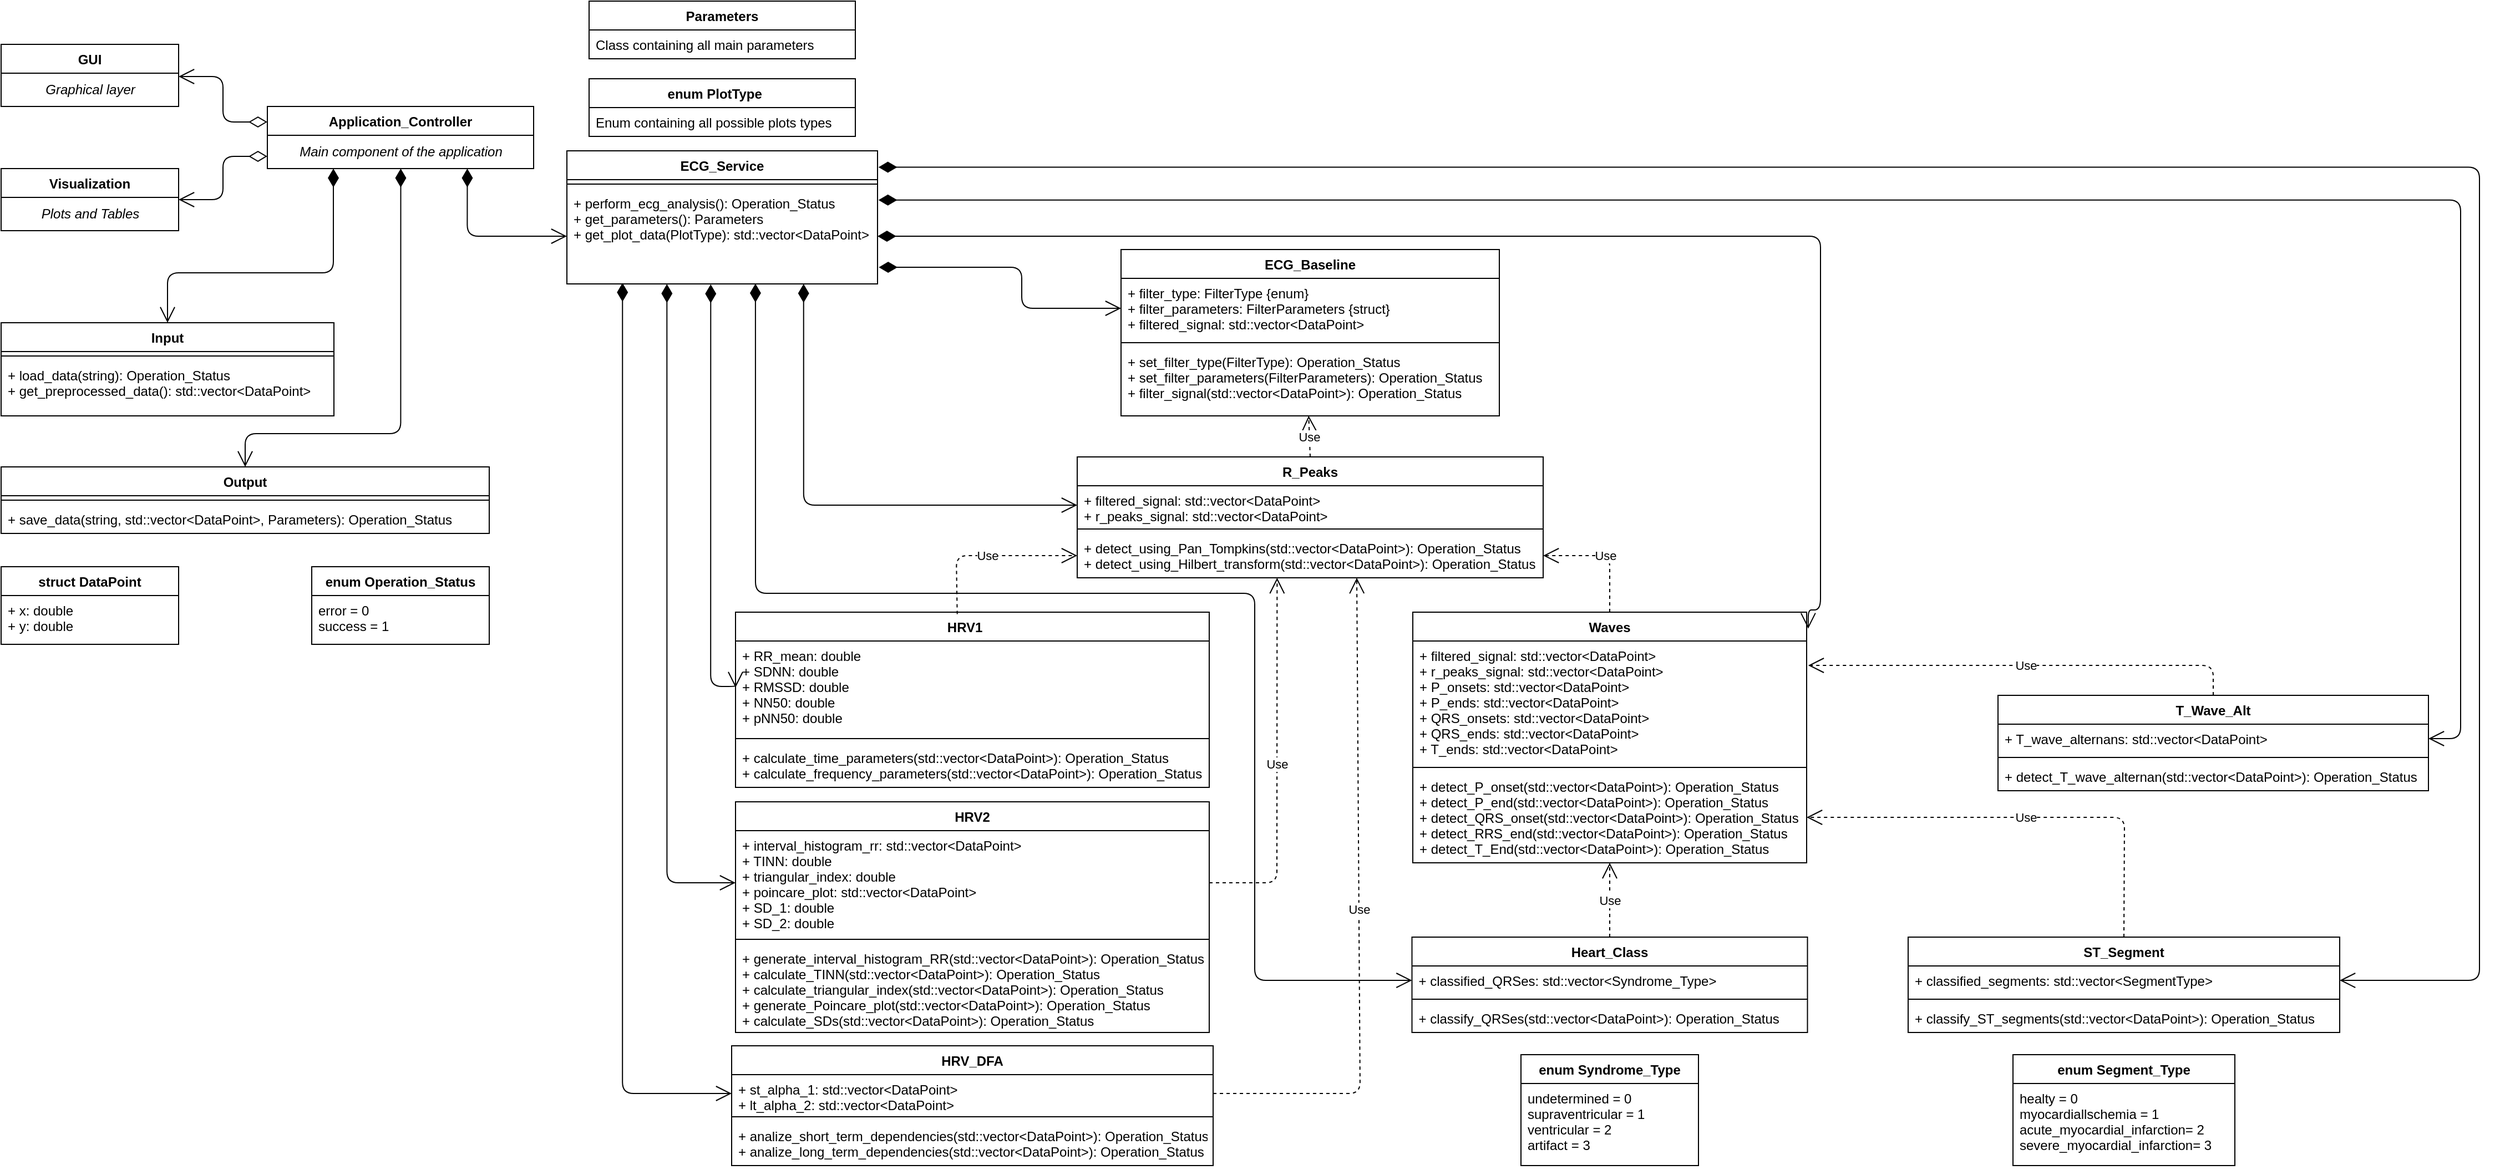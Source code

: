 <mxfile>
    <diagram id="Yrnj22OZAiDahOfx_ZIX" name="Page-1">
        <mxGraphModel dx="1966" dy="1139" grid="0" gridSize="10" guides="1" tooltips="1" connect="1" arrows="1" fold="1" page="0" pageScale="1" pageWidth="850" pageHeight="1100" math="0" shadow="0">
            <root>
                <mxCell id="0"/>
                <mxCell id="1" parent="0"/>
                <mxCell id="8" value="ECG_Baseline" style="swimlane;fontStyle=1;align=center;verticalAlign=top;childLayout=stackLayout;horizontal=1;startSize=26;horizontalStack=0;resizeParent=1;resizeParentMax=0;resizeLast=0;collapsible=1;marginBottom=0;" parent="1" vertex="1">
                    <mxGeometry x="1049.5" y="249" width="341" height="150" as="geometry">
                        <mxRectangle x="335" y="240" width="100" height="30" as="alternateBounds"/>
                    </mxGeometry>
                </mxCell>
                <mxCell id="9" value="+ filter_type: FilterType {enum}&#10;+ filter_parameters: FilterParameters {struct}&#10;+ filtered_signal: std::vector&lt;DataPoint&gt;" style="text;strokeColor=none;fillColor=none;align=left;verticalAlign=top;spacingLeft=4;spacingRight=4;overflow=hidden;rotatable=0;points=[[0,0.5],[1,0.5]];portConstraint=eastwest;" parent="8" vertex="1">
                    <mxGeometry y="26" width="341" height="54" as="geometry"/>
                </mxCell>
                <mxCell id="10" value="" style="line;strokeWidth=1;fillColor=none;align=left;verticalAlign=middle;spacingTop=-1;spacingLeft=3;spacingRight=3;rotatable=0;labelPosition=right;points=[];portConstraint=eastwest;strokeColor=inherit;" parent="8" vertex="1">
                    <mxGeometry y="80" width="341" height="8" as="geometry"/>
                </mxCell>
                <mxCell id="11" value="+ set_filter_type(FilterType): Operation_Status&#10;+ set_filter_parameters(FilterParameters): Operation_Status&#10;+ filter_signal(std::vector&lt;DataPoint&gt;): Operation_Status" style="text;strokeColor=none;fillColor=none;align=left;verticalAlign=top;spacingLeft=4;spacingRight=4;overflow=hidden;rotatable=0;points=[[0,0.5],[1,0.5]];portConstraint=eastwest;" parent="8" vertex="1">
                    <mxGeometry y="88" width="341" height="62" as="geometry"/>
                </mxCell>
                <mxCell id="12" value="R_Peaks" style="swimlane;fontStyle=1;align=center;verticalAlign=top;childLayout=stackLayout;horizontal=1;startSize=26;horizontalStack=0;resizeParent=1;resizeParentMax=0;resizeLast=0;collapsible=1;marginBottom=0;" parent="1" vertex="1">
                    <mxGeometry x="1010" y="436" width="420" height="109" as="geometry">
                        <mxRectangle x="335" y="240" width="100" height="30" as="alternateBounds"/>
                    </mxGeometry>
                </mxCell>
                <mxCell id="13" value="+ filtered_signal: std::vector&lt;DataPoint&gt;&#10;+ r_peaks_signal: std::vector&lt;DataPoint&gt;" style="text;strokeColor=none;fillColor=none;align=left;verticalAlign=top;spacingLeft=4;spacingRight=4;overflow=hidden;rotatable=0;points=[[0,0.5],[1,0.5]];portConstraint=eastwest;" parent="12" vertex="1">
                    <mxGeometry y="26" width="420" height="35" as="geometry"/>
                </mxCell>
                <mxCell id="14" value="" style="line;strokeWidth=1;fillColor=none;align=left;verticalAlign=middle;spacingTop=-1;spacingLeft=3;spacingRight=3;rotatable=0;labelPosition=right;points=[];portConstraint=eastwest;strokeColor=inherit;" parent="12" vertex="1">
                    <mxGeometry y="61" width="420" height="8" as="geometry"/>
                </mxCell>
                <mxCell id="15" value="+ detect_using_Pan_Tompkins(std::vector&lt;DataPoint&gt;): Operation_Status&#10;+ detect_using_Hilbert_transform(std::vector&lt;DataPoint&gt;): Operation_Status" style="text;strokeColor=none;fillColor=none;align=left;verticalAlign=top;spacingLeft=4;spacingRight=4;overflow=hidden;rotatable=0;points=[[0,0.5],[1,0.5]];portConstraint=eastwest;" parent="12" vertex="1">
                    <mxGeometry y="69" width="420" height="40" as="geometry"/>
                </mxCell>
                <mxCell id="23" value="HRV2" style="swimlane;fontStyle=1;align=center;verticalAlign=top;childLayout=stackLayout;horizontal=1;startSize=26;horizontalStack=0;resizeParent=1;resizeParentMax=0;resizeLast=0;collapsible=1;marginBottom=0;" parent="1" vertex="1">
                    <mxGeometry x="702" y="747" width="427" height="208" as="geometry"/>
                </mxCell>
                <mxCell id="24" value="+ interval_histogram_rr: std::vector&lt;DataPoint&gt;&#10;+ TINN: double&#10;+ triangular_index: double&#10;+ poincare_plot: std::vector&lt;DataPoint&gt;&#10;+ SD_1: double&#10;+ SD_2: double&#10;" style="text;strokeColor=none;fillColor=none;align=left;verticalAlign=top;spacingLeft=4;spacingRight=4;overflow=hidden;rotatable=0;points=[[0,0.5],[1,0.5]];portConstraint=eastwest;" parent="23" vertex="1">
                    <mxGeometry y="26" width="427" height="94" as="geometry"/>
                </mxCell>
                <mxCell id="25" value="" style="line;strokeWidth=1;fillColor=none;align=left;verticalAlign=middle;spacingTop=-1;spacingLeft=3;spacingRight=3;rotatable=0;labelPosition=right;points=[];portConstraint=eastwest;strokeColor=inherit;" parent="23" vertex="1">
                    <mxGeometry y="120" width="427" height="8" as="geometry"/>
                </mxCell>
                <mxCell id="26" value="+ generate_interval_histogram_RR(std::vector&lt;DataPoint&gt;): Operation_Status&#10;+ calculate_TINN(std::vector&lt;DataPoint&gt;): Operation_Status&#10;+ calculate_triangular_index(std::vector&lt;DataPoint&gt;): Operation_Status&#10;+ generate_Poincare_plot(std::vector&lt;DataPoint&gt;): Operation_Status&#10;+ calculate_SDs(std::vector&lt;DataPoint&gt;): Operation_Status" style="text;strokeColor=none;fillColor=none;align=left;verticalAlign=top;spacingLeft=4;spacingRight=4;overflow=hidden;rotatable=0;points=[[0,0.5],[1,0.5]];portConstraint=eastwest;" parent="23" vertex="1">
                    <mxGeometry y="128" width="427" height="80" as="geometry"/>
                </mxCell>
                <mxCell id="27" value="Waves" style="swimlane;fontStyle=1;align=center;verticalAlign=top;childLayout=stackLayout;horizontal=1;startSize=26;horizontalStack=0;resizeParent=1;resizeParentMax=0;resizeLast=0;collapsible=1;marginBottom=0;" parent="1" vertex="1">
                    <mxGeometry x="1312.5" y="576" width="355" height="226" as="geometry"/>
                </mxCell>
                <mxCell id="28" value="+ filtered_signal: std::vector&lt;DataPoint&gt;&#10;+ r_peaks_signal: std::vector&lt;DataPoint&gt;&#10;+ P_onsets: std::vector&lt;DataPoint&gt;&#10;+ P_ends: std::vector&lt;DataPoint&gt;&#10;+ QRS_onsets: std::vector&lt;DataPoint&gt;&#10;+ QRS_ends: std::vector&lt;DataPoint&gt;&#10;+ T_ends: std::vector&lt;DataPoint&gt;" style="text;strokeColor=none;fillColor=none;align=left;verticalAlign=top;spacingLeft=4;spacingRight=4;overflow=hidden;rotatable=0;points=[[0,0.5],[1,0.5]];portConstraint=eastwest;" parent="27" vertex="1">
                    <mxGeometry y="26" width="355" height="110" as="geometry"/>
                </mxCell>
                <mxCell id="29" value="" style="line;strokeWidth=1;fillColor=none;align=left;verticalAlign=middle;spacingTop=-1;spacingLeft=3;spacingRight=3;rotatable=0;labelPosition=right;points=[];portConstraint=eastwest;strokeColor=inherit;" parent="27" vertex="1">
                    <mxGeometry y="136" width="355" height="8" as="geometry"/>
                </mxCell>
                <mxCell id="30" value="+ detect_P_onset(std::vector&lt;DataPoint&gt;): Operation_Status&#10;+ detect_P_end(std::vector&lt;DataPoint&gt;): Operation_Status&#10;+ detect_QRS_onset(std::vector&lt;DataPoint&gt;): Operation_Status&#10;+ detect_RRS_end(std::vector&lt;DataPoint&gt;): Operation_Status&#10;+ detect_T_End(std::vector&lt;DataPoint&gt;): Operation_Status" style="text;strokeColor=none;fillColor=none;align=left;verticalAlign=top;spacingLeft=4;spacingRight=4;overflow=hidden;rotatable=0;points=[[0,0.5],[1,0.5]];portConstraint=eastwest;" parent="27" vertex="1">
                    <mxGeometry y="144" width="355" height="82" as="geometry"/>
                </mxCell>
                <mxCell id="39" value="HRV_DFA" style="swimlane;fontStyle=1;align=center;verticalAlign=top;childLayout=stackLayout;horizontal=1;startSize=26;horizontalStack=0;resizeParent=1;resizeParentMax=0;resizeLast=0;collapsible=1;marginBottom=0;" parent="1" vertex="1">
                    <mxGeometry x="698.5" y="967" width="434" height="108" as="geometry"/>
                </mxCell>
                <mxCell id="40" value="+ st_alpha_1: std::vector&lt;DataPoint&gt;&#10;+ lt_alpha_2: std::vector&lt;DataPoint&gt;" style="text;strokeColor=none;fillColor=none;align=left;verticalAlign=top;spacingLeft=4;spacingRight=4;overflow=hidden;rotatable=0;points=[[0,0.5],[1,0.5]];portConstraint=eastwest;" parent="39" vertex="1">
                    <mxGeometry y="26" width="434" height="34" as="geometry"/>
                </mxCell>
                <mxCell id="41" value="" style="line;strokeWidth=1;fillColor=none;align=left;verticalAlign=middle;spacingTop=-1;spacingLeft=3;spacingRight=3;rotatable=0;labelPosition=right;points=[];portConstraint=eastwest;strokeColor=inherit;" parent="39" vertex="1">
                    <mxGeometry y="60" width="434" height="8" as="geometry"/>
                </mxCell>
                <mxCell id="42" value="+ analize_short_term_dependencies(std::vector&lt;DataPoint&gt;): Operation_Status&#10;+ analize_long_term_dependencies(std::vector&lt;DataPoint&gt;): Operation_Status" style="text;strokeColor=none;fillColor=none;align=left;verticalAlign=top;spacingLeft=4;spacingRight=4;overflow=hidden;rotatable=0;points=[[0,0.5],[1,0.5]];portConstraint=eastwest;" parent="39" vertex="1">
                    <mxGeometry y="68" width="434" height="40" as="geometry"/>
                </mxCell>
                <mxCell id="43" value="HRV1    " style="swimlane;fontStyle=1;align=center;verticalAlign=top;childLayout=stackLayout;horizontal=1;startSize=26;horizontalStack=0;resizeParent=1;resizeParentMax=0;resizeLast=0;collapsible=1;marginBottom=0;" parent="1" vertex="1">
                    <mxGeometry x="702" y="576" width="427" height="158" as="geometry"/>
                </mxCell>
                <mxCell id="44" value="+ RR_mean: double&#10;+ SDNN: double&#10;+ RMSSD: double&#10;+ NN50: double&#10;+ pNN50: double" style="text;strokeColor=none;fillColor=none;align=left;verticalAlign=top;spacingLeft=4;spacingRight=4;overflow=hidden;rotatable=0;points=[[0,0.5],[1,0.5]];portConstraint=eastwest;" parent="43" vertex="1">
                    <mxGeometry y="26" width="427" height="84" as="geometry"/>
                </mxCell>
                <mxCell id="45" value="" style="line;strokeWidth=1;fillColor=none;align=left;verticalAlign=middle;spacingTop=-1;spacingLeft=3;spacingRight=3;rotatable=0;labelPosition=right;points=[];portConstraint=eastwest;strokeColor=inherit;" parent="43" vertex="1">
                    <mxGeometry y="110" width="427" height="8" as="geometry"/>
                </mxCell>
                <mxCell id="46" value="+ calculate_time_parameters(std::vector&lt;DataPoint&gt;): Operation_Status&#10;+ calculate_frequency_parameters(std::vector&lt;DataPoint&gt;): Operation_Status" style="text;strokeColor=none;fillColor=none;align=left;verticalAlign=top;spacingLeft=4;spacingRight=4;overflow=hidden;rotatable=0;points=[[0,0.5],[1,0.5]];portConstraint=eastwest;" parent="43" vertex="1">
                    <mxGeometry y="118" width="427" height="40" as="geometry"/>
                </mxCell>
                <mxCell id="47" value="Heart_Class" style="swimlane;fontStyle=1;align=center;verticalAlign=top;childLayout=stackLayout;horizontal=1;startSize=26;horizontalStack=0;resizeParent=1;resizeParentMax=0;resizeLast=0;collapsible=1;marginBottom=0;" parent="1" vertex="1">
                    <mxGeometry x="1311.75" y="869" width="356.5" height="86" as="geometry"/>
                </mxCell>
                <mxCell id="48" value="+ classified_QRSes: std::vector&lt;Syndrome_Type&gt;" style="text;strokeColor=none;fillColor=none;align=left;verticalAlign=top;spacingLeft=4;spacingRight=4;overflow=hidden;rotatable=0;points=[[0,0.5],[1,0.5]];portConstraint=eastwest;" parent="47" vertex="1">
                    <mxGeometry y="26" width="356.5" height="26" as="geometry"/>
                </mxCell>
                <mxCell id="49" value="" style="line;strokeWidth=1;fillColor=none;align=left;verticalAlign=middle;spacingTop=-1;spacingLeft=3;spacingRight=3;rotatable=0;labelPosition=right;points=[];portConstraint=eastwest;strokeColor=inherit;" parent="47" vertex="1">
                    <mxGeometry y="52" width="356.5" height="8" as="geometry"/>
                </mxCell>
                <mxCell id="50" value="+ classify_QRSes(std::vector&lt;DataPoint&gt;): Operation_Status" style="text;strokeColor=none;fillColor=none;align=left;verticalAlign=top;spacingLeft=4;spacingRight=4;overflow=hidden;rotatable=0;points=[[0,0.5],[1,0.5]];portConstraint=eastwest;" parent="47" vertex="1">
                    <mxGeometry y="60" width="356.5" height="26" as="geometry"/>
                </mxCell>
                <mxCell id="51" value="T_Wave_Alt" style="swimlane;fontStyle=1;align=center;verticalAlign=top;childLayout=stackLayout;horizontal=1;startSize=26;horizontalStack=0;resizeParent=1;resizeParentMax=0;resizeLast=0;collapsible=1;marginBottom=0;" parent="1" vertex="1">
                    <mxGeometry x="1840" y="651" width="388" height="86" as="geometry"/>
                </mxCell>
                <mxCell id="52" value="+ T_wave_alternans: std::vector&lt;DataPoint&gt;" style="text;strokeColor=none;fillColor=none;align=left;verticalAlign=top;spacingLeft=4;spacingRight=4;overflow=hidden;rotatable=0;points=[[0,0.5],[1,0.5]];portConstraint=eastwest;" parent="51" vertex="1">
                    <mxGeometry y="26" width="388" height="26" as="geometry"/>
                </mxCell>
                <mxCell id="53" value="" style="line;strokeWidth=1;fillColor=none;align=left;verticalAlign=middle;spacingTop=-1;spacingLeft=3;spacingRight=3;rotatable=0;labelPosition=right;points=[];portConstraint=eastwest;strokeColor=inherit;" parent="51" vertex="1">
                    <mxGeometry y="52" width="388" height="8" as="geometry"/>
                </mxCell>
                <mxCell id="54" value="+ detect_T_wave_alternan(std::vector&lt;DataPoint&gt;): Operation_Status" style="text;strokeColor=none;fillColor=none;align=left;verticalAlign=top;spacingLeft=4;spacingRight=4;overflow=hidden;rotatable=0;points=[[0,0.5],[1,0.5]];portConstraint=eastwest;" parent="51" vertex="1">
                    <mxGeometry y="60" width="388" height="26" as="geometry"/>
                </mxCell>
                <mxCell id="55" value="ST_Segment" style="swimlane;fontStyle=1;align=center;verticalAlign=top;childLayout=stackLayout;horizontal=1;startSize=26;horizontalStack=0;resizeParent=1;resizeParentMax=0;resizeLast=0;collapsible=1;marginBottom=0;" parent="1" vertex="1">
                    <mxGeometry x="1759" y="869" width="389" height="86" as="geometry"/>
                </mxCell>
                <mxCell id="56" value="+ classified_segments: std::vector&lt;SegmentType&gt; " style="text;strokeColor=none;fillColor=none;align=left;verticalAlign=top;spacingLeft=4;spacingRight=4;overflow=hidden;rotatable=0;points=[[0,0.5],[1,0.5]];portConstraint=eastwest;" parent="55" vertex="1">
                    <mxGeometry y="26" width="389" height="26" as="geometry"/>
                </mxCell>
                <mxCell id="57" value="" style="line;strokeWidth=1;fillColor=none;align=left;verticalAlign=middle;spacingTop=-1;spacingLeft=3;spacingRight=3;rotatable=0;labelPosition=right;points=[];portConstraint=eastwest;strokeColor=inherit;" parent="55" vertex="1">
                    <mxGeometry y="52" width="389" height="8" as="geometry"/>
                </mxCell>
                <mxCell id="58" value="+ classify_ST_segments(std::vector&lt;DataPoint&gt;): Operation_Status" style="text;strokeColor=none;fillColor=none;align=left;verticalAlign=top;spacingLeft=4;spacingRight=4;overflow=hidden;rotatable=0;points=[[0,0.5],[1,0.5]];portConstraint=eastwest;" parent="55" vertex="1">
                    <mxGeometry y="60" width="389" height="26" as="geometry"/>
                </mxCell>
                <mxCell id="59" value="Application_Controller" style="swimlane;fontStyle=1;align=center;verticalAlign=top;childLayout=stackLayout;horizontal=1;startSize=26;horizontalStack=0;resizeParent=1;resizeParentMax=0;resizeLast=0;collapsible=1;marginBottom=0;swimlaneLine=1;" parent="1" vertex="1">
                    <mxGeometry x="280" y="120" width="240" height="56" as="geometry"/>
                </mxCell>
                <mxCell id="185" value="&lt;i&gt;Main component of the application&lt;/i&gt;" style="text;html=1;align=center;verticalAlign=middle;resizable=0;points=[];autosize=1;strokeColor=none;fillColor=none;" parent="59" vertex="1">
                    <mxGeometry y="26" width="240" height="30" as="geometry"/>
                </mxCell>
                <mxCell id="67" value="Input" style="swimlane;fontStyle=1;align=center;verticalAlign=top;childLayout=stackLayout;horizontal=1;startSize=26;horizontalStack=0;resizeParent=1;resizeParentMax=0;resizeLast=0;collapsible=1;marginBottom=0;" parent="1" vertex="1">
                    <mxGeometry x="40" y="315" width="300" height="84" as="geometry"/>
                </mxCell>
                <mxCell id="69" value="" style="line;strokeWidth=1;fillColor=none;align=left;verticalAlign=middle;spacingTop=-1;spacingLeft=3;spacingRight=3;rotatable=0;labelPosition=right;points=[];portConstraint=eastwest;strokeColor=inherit;" parent="67" vertex="1">
                    <mxGeometry y="26" width="300" height="8" as="geometry"/>
                </mxCell>
                <mxCell id="70" value="+ load_data(string): Operation_Status&#10;+ get_preprocessed_data(): std::vector&lt;DataPoint&gt;" style="text;strokeColor=none;fillColor=none;align=left;verticalAlign=top;spacingLeft=4;spacingRight=4;overflow=hidden;rotatable=0;points=[[0,0.5],[1,0.5]];portConstraint=eastwest;" parent="67" vertex="1">
                    <mxGeometry y="34" width="300" height="50" as="geometry"/>
                </mxCell>
                <mxCell id="75" value="Output" style="swimlane;fontStyle=1;align=center;verticalAlign=top;childLayout=stackLayout;horizontal=1;startSize=26;horizontalStack=0;resizeParent=1;resizeParentMax=0;resizeLast=0;collapsible=1;marginBottom=0;" parent="1" vertex="1">
                    <mxGeometry x="40" y="445" width="440" height="60" as="geometry"/>
                </mxCell>
                <mxCell id="77" value="" style="line;strokeWidth=1;fillColor=none;align=left;verticalAlign=middle;spacingTop=-1;spacingLeft=3;spacingRight=3;rotatable=0;labelPosition=right;points=[];portConstraint=eastwest;strokeColor=inherit;" parent="75" vertex="1">
                    <mxGeometry y="26" width="440" height="8" as="geometry"/>
                </mxCell>
                <mxCell id="78" value="+ save_data(string, std::vector&lt;DataPoint&gt;, Parameters): Operation_Status" style="text;strokeColor=none;fillColor=none;align=left;verticalAlign=top;spacingLeft=4;spacingRight=4;overflow=hidden;rotatable=0;points=[[0,0.5],[1,0.5]];portConstraint=eastwest;" parent="75" vertex="1">
                    <mxGeometry y="34" width="440" height="26" as="geometry"/>
                </mxCell>
                <mxCell id="100" value="" style="endArrow=open;html=1;endSize=12;startArrow=diamondThin;startSize=14;startFill=0;edgeStyle=orthogonalEdgeStyle;align=left;verticalAlign=bottom;exitX=0;exitY=0.25;exitDx=0;exitDy=0;entryX=1;entryY=0.1;entryDx=0;entryDy=0;entryPerimeter=0;" parent="1" source="59" target="189" edge="1">
                    <mxGeometry x="-1" y="3" relative="1" as="geometry">
                        <mxPoint x="280" y="214" as="sourcePoint"/>
                        <mxPoint x="220" y="155" as="targetPoint"/>
                    </mxGeometry>
                </mxCell>
                <mxCell id="116" value="Use" style="endArrow=open;endSize=12;dashed=1;html=1;exitX=0.5;exitY=0;exitDx=0;exitDy=0;entryX=0.496;entryY=0.998;entryDx=0;entryDy=0;entryPerimeter=0;" parent="1" source="12" target="11" edge="1">
                    <mxGeometry width="160" relative="1" as="geometry">
                        <mxPoint x="1210" y="525" as="sourcePoint"/>
                        <mxPoint x="1140" y="445" as="targetPoint"/>
                    </mxGeometry>
                </mxCell>
                <mxCell id="117" value="Use" style="endArrow=open;endSize=12;dashed=1;html=1;exitX=0.468;exitY=0.011;exitDx=0;exitDy=0;exitPerimeter=0;entryX=0;entryY=0.5;entryDx=0;entryDy=0;" parent="1" source="43" target="15" edge="1">
                    <mxGeometry width="160" relative="1" as="geometry">
                        <mxPoint x="1150" y="709" as="sourcePoint"/>
                        <mxPoint x="1150" y="649" as="targetPoint"/>
                        <Array as="points">
                            <mxPoint x="901" y="525"/>
                        </Array>
                    </mxGeometry>
                </mxCell>
                <mxCell id="118" value="Use" style="endArrow=open;endSize=12;dashed=1;html=1;exitX=1;exitY=0.5;exitDx=0;exitDy=0;entryX=0.6;entryY=1;entryDx=0;entryDy=0;entryPerimeter=0;" parent="1" source="40" target="15" edge="1">
                    <mxGeometry width="160" relative="1" as="geometry">
                        <mxPoint x="1200" y="1029" as="sourcePoint"/>
                        <mxPoint x="1240" y="805" as="targetPoint"/>
                        <Array as="points">
                            <mxPoint x="1265" y="1010"/>
                        </Array>
                    </mxGeometry>
                </mxCell>
                <mxCell id="119" value="Use" style="endArrow=open;endSize=12;dashed=1;html=1;exitX=0.5;exitY=0;exitDx=0;exitDy=0;entryX=1;entryY=0.5;entryDx=0;entryDy=0;" parent="1" source="27" target="15" edge="1">
                    <mxGeometry width="160" relative="1" as="geometry">
                        <mxPoint x="1880" y="435" as="sourcePoint"/>
                        <mxPoint x="1830" y="355" as="targetPoint"/>
                        <Array as="points">
                            <mxPoint x="1490" y="525"/>
                        </Array>
                    </mxGeometry>
                </mxCell>
                <mxCell id="122" value="Use" style="endArrow=open;endSize=12;dashed=1;html=1;exitX=0.5;exitY=0;exitDx=0;exitDy=0;entryX=1;entryY=0.5;entryDx=0;entryDy=0;" parent="1" source="55" target="30" edge="1">
                    <mxGeometry width="160" relative="1" as="geometry">
                        <mxPoint x="1060" y="889" as="sourcePoint"/>
                        <mxPoint x="1890" y="715" as="targetPoint"/>
                        <Array as="points">
                            <mxPoint x="1954" y="761"/>
                        </Array>
                    </mxGeometry>
                </mxCell>
                <mxCell id="125" value="ECG_Service" style="swimlane;fontStyle=1;align=center;verticalAlign=top;childLayout=stackLayout;horizontal=1;startSize=26;horizontalStack=0;resizeParent=1;resizeParentMax=0;resizeLast=0;collapsible=1;marginBottom=0;" parent="1" vertex="1">
                    <mxGeometry x="550" y="160" width="280" height="120" as="geometry"/>
                </mxCell>
                <mxCell id="127" value="" style="line;strokeWidth=1;fillColor=none;align=left;verticalAlign=middle;spacingTop=-1;spacingLeft=3;spacingRight=3;rotatable=0;labelPosition=right;points=[];portConstraint=eastwest;strokeColor=inherit;" parent="125" vertex="1">
                    <mxGeometry y="26" width="280" height="8" as="geometry"/>
                </mxCell>
                <mxCell id="128" value="+ perform_ecg_analysis(): Operation_Status&#10;+ get_parameters(): Parameters&#10;+ get_plot_data(PlotType): std::vector&lt;DataPoint&gt;" style="text;strokeColor=none;fillColor=none;align=left;verticalAlign=top;spacingLeft=4;spacingRight=4;overflow=hidden;rotatable=0;points=[[0,0.5],[1,0.5]];portConstraint=eastwest;" parent="125" vertex="1">
                    <mxGeometry y="34" width="280" height="86" as="geometry"/>
                </mxCell>
                <mxCell id="175" value="" style="endArrow=open;html=1;endSize=12;startArrow=diamondThin;startSize=14;startFill=1;edgeStyle=orthogonalEdgeStyle;align=left;verticalAlign=bottom;exitX=1.004;exitY=0.826;exitDx=0;exitDy=0;exitPerimeter=0;entryX=0;entryY=0.5;entryDx=0;entryDy=0;" parent="1" source="128" target="9" edge="1">
                    <mxGeometry x="-1" y="3" relative="1" as="geometry">
                        <mxPoint x="860" y="265" as="sourcePoint"/>
                        <mxPoint x="1045" y="308" as="targetPoint"/>
                        <Array as="points">
                            <mxPoint x="960" y="265"/>
                            <mxPoint x="960" y="302"/>
                        </Array>
                    </mxGeometry>
                </mxCell>
                <mxCell id="177" value="" style="endArrow=open;html=1;endSize=12;startArrow=diamondThin;startSize=14;startFill=1;edgeStyle=orthogonalEdgeStyle;align=left;verticalAlign=bottom;entryX=1;entryY=0.5;entryDx=0;entryDy=0;exitX=1.003;exitY=0.121;exitDx=0;exitDy=0;exitPerimeter=0;" parent="1" source="128" target="52" edge="1">
                    <mxGeometry x="-1" y="3" relative="1" as="geometry">
                        <mxPoint x="1480" y="205" as="sourcePoint"/>
                        <mxPoint x="2150" y="405" as="targetPoint"/>
                        <Array as="points">
                            <mxPoint x="2257" y="204"/>
                            <mxPoint x="2257" y="690"/>
                        </Array>
                    </mxGeometry>
                </mxCell>
                <mxCell id="178" value="" style="endArrow=open;html=1;endSize=12;startArrow=diamondThin;startSize=14;startFill=1;edgeStyle=orthogonalEdgeStyle;align=left;verticalAlign=bottom;exitX=1;exitY=0.5;exitDx=0;exitDy=0;entryX=1.004;entryY=0.066;entryDx=0;entryDy=0;entryPerimeter=0;" parent="1" source="128" target="27" edge="1">
                    <mxGeometry x="-1" y="3" relative="1" as="geometry">
                        <mxPoint x="1040" y="225" as="sourcePoint"/>
                        <mxPoint x="1686" y="615" as="targetPoint"/>
                        <Array as="points">
                            <mxPoint x="1680" y="237"/>
                            <mxPoint x="1680" y="574"/>
                        </Array>
                    </mxGeometry>
                </mxCell>
                <mxCell id="179" value="" style="endArrow=open;html=1;endSize=12;startArrow=diamondThin;startSize=14;startFill=1;edgeStyle=orthogonalEdgeStyle;align=left;verticalAlign=bottom;exitX=0.607;exitY=0.997;exitDx=0;exitDy=0;exitPerimeter=0;entryX=0;entryY=0.5;entryDx=0;entryDy=0;" parent="1" source="128" target="48" edge="1">
                    <mxGeometry x="-1" y="3" relative="1" as="geometry">
                        <mxPoint x="860" y="325.002" as="sourcePoint"/>
                        <mxPoint x="970" y="509.15" as="targetPoint"/>
                        <Array as="points">
                            <mxPoint x="720" y="559"/>
                            <mxPoint x="1170" y="559"/>
                            <mxPoint x="1170" y="908"/>
                        </Array>
                    </mxGeometry>
                </mxCell>
                <mxCell id="181" value="" style="endArrow=open;html=1;endSize=12;startArrow=diamondThin;startSize=14;startFill=1;edgeStyle=orthogonalEdgeStyle;align=left;verticalAlign=bottom;exitX=0.322;exitY=1.002;exitDx=0;exitDy=0;exitPerimeter=0;entryX=0;entryY=0.5;entryDx=0;entryDy=0;" parent="1" source="128" target="24" edge="1">
                    <mxGeometry x="-1" y="3" relative="1" as="geometry">
                        <mxPoint x="680" y="341" as="sourcePoint"/>
                        <mxPoint x="690" y="820" as="targetPoint"/>
                        <Array as="points">
                            <mxPoint x="640" y="820"/>
                        </Array>
                    </mxGeometry>
                </mxCell>
                <mxCell id="182" value="" style="endArrow=open;html=1;endSize=12;startArrow=diamondThin;startSize=14;startFill=1;edgeStyle=orthogonalEdgeStyle;align=left;verticalAlign=bottom;entryX=0;entryY=0.5;entryDx=0;entryDy=0;exitX=0.179;exitY=0.99;exitDx=0;exitDy=0;exitPerimeter=0;" parent="1" source="128" target="40" edge="1">
                    <mxGeometry x="-1" y="3" relative="1" as="geometry">
                        <mxPoint x="600" y="415" as="sourcePoint"/>
                        <mxPoint x="640" y="427" as="targetPoint"/>
                        <Array as="points">
                            <mxPoint x="600" y="1010"/>
                        </Array>
                    </mxGeometry>
                </mxCell>
                <mxCell id="184" value="" style="endArrow=open;html=1;endSize=12;startArrow=diamondThin;startSize=14;startFill=1;edgeStyle=orthogonalEdgeStyle;align=left;verticalAlign=bottom;exitX=1.003;exitY=0.123;exitDx=0;exitDy=0;exitPerimeter=0;entryX=1;entryY=0.5;entryDx=0;entryDy=0;" parent="1" source="125" target="56" edge="1">
                    <mxGeometry x="-1" y="3" relative="1" as="geometry">
                        <mxPoint x="840" y="175" as="sourcePoint"/>
                        <mxPoint x="1610" y="509" as="targetPoint"/>
                        <Array as="points">
                            <mxPoint x="2274" y="175"/>
                            <mxPoint x="2274" y="908"/>
                        </Array>
                    </mxGeometry>
                </mxCell>
                <mxCell id="188" value="GUI" style="swimlane;fontStyle=1;align=center;verticalAlign=top;childLayout=stackLayout;horizontal=1;startSize=26;horizontalStack=0;resizeParent=1;resizeParentMax=0;resizeLast=0;collapsible=1;marginBottom=0;swimlaneLine=1;" parent="1" vertex="1">
                    <mxGeometry x="40" y="64" width="160" height="56" as="geometry"/>
                </mxCell>
                <mxCell id="189" value="&lt;i&gt;Graphical layer&lt;/i&gt;" style="text;html=1;align=center;verticalAlign=middle;resizable=0;points=[];autosize=1;strokeColor=none;fillColor=none;" parent="188" vertex="1">
                    <mxGeometry y="26" width="160" height="30" as="geometry"/>
                </mxCell>
                <mxCell id="192" value="Visualization" style="swimlane;fontStyle=1;align=center;verticalAlign=top;childLayout=stackLayout;horizontal=1;startSize=26;horizontalStack=0;resizeParent=1;resizeParentMax=0;resizeLast=0;collapsible=1;marginBottom=0;swimlaneLine=1;" parent="1" vertex="1">
                    <mxGeometry x="40" y="176" width="160" height="56" as="geometry"/>
                </mxCell>
                <mxCell id="193" value="&lt;i&gt;Plots and Tables&lt;/i&gt;" style="text;html=1;align=center;verticalAlign=middle;resizable=0;points=[];autosize=1;strokeColor=none;fillColor=none;" parent="192" vertex="1">
                    <mxGeometry y="26" width="160" height="30" as="geometry"/>
                </mxCell>
                <mxCell id="194" value="" style="endArrow=open;html=1;endSize=12;startArrow=diamondThin;startSize=14;startFill=0;edgeStyle=orthogonalEdgeStyle;align=left;verticalAlign=bottom;exitX=0;exitY=0.633;exitDx=0;exitDy=0;entryX=1;entryY=0.5;entryDx=0;entryDy=0;exitPerimeter=0;" parent="1" source="185" target="192" edge="1">
                    <mxGeometry x="-1" y="3" relative="1" as="geometry">
                        <mxPoint x="290" y="214" as="sourcePoint"/>
                        <mxPoint x="210" y="199" as="targetPoint"/>
                    </mxGeometry>
                </mxCell>
                <mxCell id="204" value="struct DataPoint" style="swimlane;fontStyle=1;align=center;verticalAlign=top;childLayout=stackLayout;horizontal=1;startSize=26;horizontalStack=0;resizeParent=1;resizeParentMax=0;resizeLast=0;collapsible=1;marginBottom=0;" parent="1" vertex="1">
                    <mxGeometry x="40" y="535" width="160" height="70" as="geometry"/>
                </mxCell>
                <mxCell id="205" value="+ x: double&#10;+ y: double" style="text;strokeColor=none;fillColor=none;align=left;verticalAlign=top;spacingLeft=4;spacingRight=4;overflow=hidden;rotatable=0;points=[[0,0.5],[1,0.5]];portConstraint=eastwest;" parent="204" vertex="1">
                    <mxGeometry y="26" width="160" height="44" as="geometry"/>
                </mxCell>
                <mxCell id="209" value="enum Operation_Status" style="swimlane;fontStyle=1;align=center;verticalAlign=top;childLayout=stackLayout;horizontal=1;startSize=26;horizontalStack=0;resizeParent=1;resizeParentMax=0;resizeLast=0;collapsible=1;marginBottom=0;" parent="1" vertex="1">
                    <mxGeometry x="320" y="535" width="160" height="70" as="geometry"/>
                </mxCell>
                <mxCell id="210" value="error = 0&#10;success = 1" style="text;strokeColor=none;fillColor=none;align=left;verticalAlign=top;spacingLeft=4;spacingRight=4;overflow=hidden;rotatable=0;points=[[0,0.5],[1,0.5]];portConstraint=eastwest;" parent="209" vertex="1">
                    <mxGeometry y="26" width="160" height="44" as="geometry"/>
                </mxCell>
                <mxCell id="212" value="Parameters" style="swimlane;fontStyle=1;align=center;verticalAlign=top;childLayout=stackLayout;horizontal=1;startSize=26;horizontalStack=0;resizeParent=1;resizeParentMax=0;resizeLast=0;collapsible=1;marginBottom=0;" parent="1" vertex="1">
                    <mxGeometry x="570" y="25" width="240" height="52" as="geometry"/>
                </mxCell>
                <mxCell id="215" value="Class containing all main parameters" style="text;strokeColor=none;fillColor=none;align=left;verticalAlign=top;spacingLeft=4;spacingRight=4;overflow=hidden;rotatable=0;points=[[0,0.5],[1,0.5]];portConstraint=eastwest;" parent="212" vertex="1">
                    <mxGeometry y="26" width="240" height="26" as="geometry"/>
                </mxCell>
                <mxCell id="219" value="enum Syndrome_Type" style="swimlane;fontStyle=1;align=center;verticalAlign=top;childLayout=stackLayout;horizontal=1;startSize=26;horizontalStack=0;resizeParent=1;resizeParentMax=0;resizeLast=0;collapsible=1;marginBottom=0;" parent="1" vertex="1">
                    <mxGeometry x="1410" y="975" width="160" height="100" as="geometry"/>
                </mxCell>
                <mxCell id="220" value="undetermined = 0&#10;supraventricular = 1&#10;ventricular = 2&#10;artifact = 3" style="text;strokeColor=none;fillColor=none;align=left;verticalAlign=top;spacingLeft=4;spacingRight=4;overflow=hidden;rotatable=0;points=[[0,0.5],[1,0.5]];portConstraint=eastwest;" parent="219" vertex="1">
                    <mxGeometry y="26" width="160" height="74" as="geometry"/>
                </mxCell>
                <mxCell id="224" value="enum Segment_Type" style="swimlane;fontStyle=1;align=center;verticalAlign=top;childLayout=stackLayout;horizontal=1;startSize=26;horizontalStack=0;resizeParent=1;resizeParentMax=0;resizeLast=0;collapsible=1;marginBottom=0;" parent="1" vertex="1">
                    <mxGeometry x="1853.5" y="975" width="200" height="100" as="geometry"/>
                </mxCell>
                <mxCell id="225" value="healty = 0&#10;myocardiallschemia = 1&#10;acute_myocardial_infarction= 2&#10;severe_myocardial_infarction= 3" style="text;strokeColor=none;fillColor=none;align=left;verticalAlign=top;spacingLeft=4;spacingRight=4;overflow=hidden;rotatable=0;points=[[0,0.5],[1,0.5]];portConstraint=eastwest;" parent="224" vertex="1">
                    <mxGeometry y="26" width="200" height="74" as="geometry"/>
                </mxCell>
                <mxCell id="226" value="enum PlotType    " style="swimlane;fontStyle=1;align=center;verticalAlign=top;childLayout=stackLayout;horizontal=1;startSize=26;horizontalStack=0;resizeParent=1;resizeParentMax=0;resizeLast=0;collapsible=1;marginBottom=0;" parent="1" vertex="1">
                    <mxGeometry x="570" y="95" width="240" height="52" as="geometry"/>
                </mxCell>
                <mxCell id="227" value="Enum containing all possible plots types" style="text;strokeColor=none;fillColor=none;align=left;verticalAlign=top;spacingLeft=4;spacingRight=4;overflow=hidden;rotatable=0;points=[[0,0.5],[1,0.5]];portConstraint=eastwest;" parent="226" vertex="1">
                    <mxGeometry y="26" width="240" height="26" as="geometry"/>
                </mxCell>
                <mxCell id="120" value="Use" style="endArrow=open;endSize=12;dashed=1;html=1;exitX=1;exitY=0.5;exitDx=0;exitDy=0;entryX=0.429;entryY=1;entryDx=0;entryDy=0;entryPerimeter=0;" parent="1" source="24" target="15" edge="1">
                    <mxGeometry width="160" relative="1" as="geometry">
                        <mxPoint x="1180" y="805" as="sourcePoint"/>
                        <mxPoint x="1160" y="545" as="targetPoint"/>
                        <Array as="points">
                            <mxPoint x="1190" y="820"/>
                        </Array>
                    </mxGeometry>
                </mxCell>
                <mxCell id="230" value="" style="endArrow=open;html=1;endSize=12;startArrow=diamondThin;startSize=14;startFill=1;edgeStyle=orthogonalEdgeStyle;align=left;verticalAlign=bottom;entryX=0.5;entryY=0;entryDx=0;entryDy=0;exitX=0.501;exitY=1;exitDx=0;exitDy=0;exitPerimeter=0;" parent="1" source="185" target="75" edge="1">
                    <mxGeometry x="-1" y="3" relative="1" as="geometry">
                        <mxPoint x="400" y="250" as="sourcePoint"/>
                        <mxPoint x="350.0" y="384" as="targetPoint"/>
                        <Array as="points">
                            <mxPoint x="400" y="415"/>
                            <mxPoint x="260" y="415"/>
                        </Array>
                    </mxGeometry>
                </mxCell>
                <mxCell id="232" value="Use" style="endArrow=open;endSize=12;dashed=1;html=1;exitX=0.5;exitY=0;exitDx=0;exitDy=0;entryX=0.5;entryY=1;entryDx=0;entryDy=0;" parent="1" source="47" target="27" edge="1">
                    <mxGeometry width="160" relative="1" as="geometry">
                        <mxPoint x="1670" y="825" as="sourcePoint"/>
                        <mxPoint x="1660" y="717" as="targetPoint"/>
                    </mxGeometry>
                </mxCell>
                <mxCell id="233" value="Use" style="endArrow=open;endSize=12;dashed=1;html=1;exitX=0.5;exitY=0;exitDx=0;exitDy=0;entryX=1.004;entryY=0.2;entryDx=0;entryDy=0;entryPerimeter=0;" parent="1" source="51" target="28" edge="1">
                    <mxGeometry width="160" relative="1" as="geometry">
                        <mxPoint x="1870" y="598" as="sourcePoint"/>
                        <mxPoint x="1734" y="633" as="targetPoint"/>
                        <Array as="points">
                            <mxPoint x="2034" y="624"/>
                        </Array>
                    </mxGeometry>
                </mxCell>
                <mxCell id="234" value="" style="endArrow=open;html=1;endSize=12;startArrow=diamondThin;startSize=14;startFill=1;edgeStyle=orthogonalEdgeStyle;align=left;verticalAlign=bottom;entryX=0;entryY=0.5;entryDx=0;entryDy=0;exitX=0.463;exitY=1.005;exitDx=0;exitDy=0;exitPerimeter=0;" parent="1" source="128" target="44" edge="1">
                    <mxGeometry x="-1" y="3" relative="1" as="geometry">
                        <mxPoint x="680" y="285" as="sourcePoint"/>
                        <mxPoint x="721.44" y="813.77" as="targetPoint"/>
                        <Array as="points">
                            <mxPoint x="680" y="643"/>
                        </Array>
                    </mxGeometry>
                </mxCell>
                <mxCell id="236" value="" style="endArrow=open;html=1;endSize=12;startArrow=diamondThin;startSize=14;startFill=1;edgeStyle=orthogonalEdgeStyle;align=left;verticalAlign=bottom;entryX=0.5;entryY=0;entryDx=0;entryDy=0;exitX=0.248;exitY=1;exitDx=0;exitDy=0;exitPerimeter=0;" parent="1" source="185" target="67" edge="1">
                    <mxGeometry x="-1" y="3" relative="1" as="geometry">
                        <mxPoint x="40" y="280" as="sourcePoint"/>
                        <mxPoint x="200" y="280" as="targetPoint"/>
                        <Array as="points">
                            <mxPoint x="340" y="270"/>
                            <mxPoint x="190" y="270"/>
                        </Array>
                    </mxGeometry>
                </mxCell>
                <mxCell id="237" value="" style="endArrow=open;html=1;endSize=12;startArrow=diamondThin;startSize=14;startFill=1;edgeStyle=orthogonalEdgeStyle;align=left;verticalAlign=bottom;exitX=0.751;exitY=1;exitDx=0;exitDy=0;exitPerimeter=0;entryX=0;entryY=0.5;entryDx=0;entryDy=0;" parent="1" source="185" target="128" edge="1">
                    <mxGeometry x="-1" y="3" relative="1" as="geometry">
                        <mxPoint x="240" y="110.0" as="sourcePoint"/>
                        <mxPoint x="400" y="110.0" as="targetPoint"/>
                    </mxGeometry>
                </mxCell>
                <mxCell id="238" value="" style="endArrow=open;html=1;endSize=12;startArrow=diamondThin;startSize=14;startFill=1;edgeStyle=orthogonalEdgeStyle;align=left;verticalAlign=bottom;entryX=0;entryY=0.5;entryDx=0;entryDy=0;exitX=0.762;exitY=1;exitDx=0;exitDy=0;exitPerimeter=0;" parent="1" source="128" target="13" edge="1">
                    <mxGeometry x="-1" y="3" relative="1" as="geometry">
                        <mxPoint x="754.0" y="388.996" as="sourcePoint"/>
                        <mxPoint x="1012.88" y="425.96" as="targetPoint"/>
                        <Array as="points">
                            <mxPoint x="763" y="480"/>
                        </Array>
                    </mxGeometry>
                </mxCell>
            </root>
        </mxGraphModel>
    </diagram>
</mxfile>
